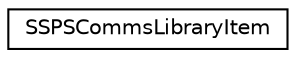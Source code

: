 digraph "Graphical Class Hierarchy"
{
  edge [fontname="Helvetica",fontsize="10",labelfontname="Helvetica",labelfontsize="10"];
  node [fontname="Helvetica",fontsize="10",shape=record];
  rankdir="LR";
  Node1 [label="SSPSCommsLibraryItem",height=0.2,width=0.4,color="black", fillcolor="white", style="filled",URL="$struct_s_s_p_s_comms_library_item.html",tooltip="Definition of one editable library item. "];
}
